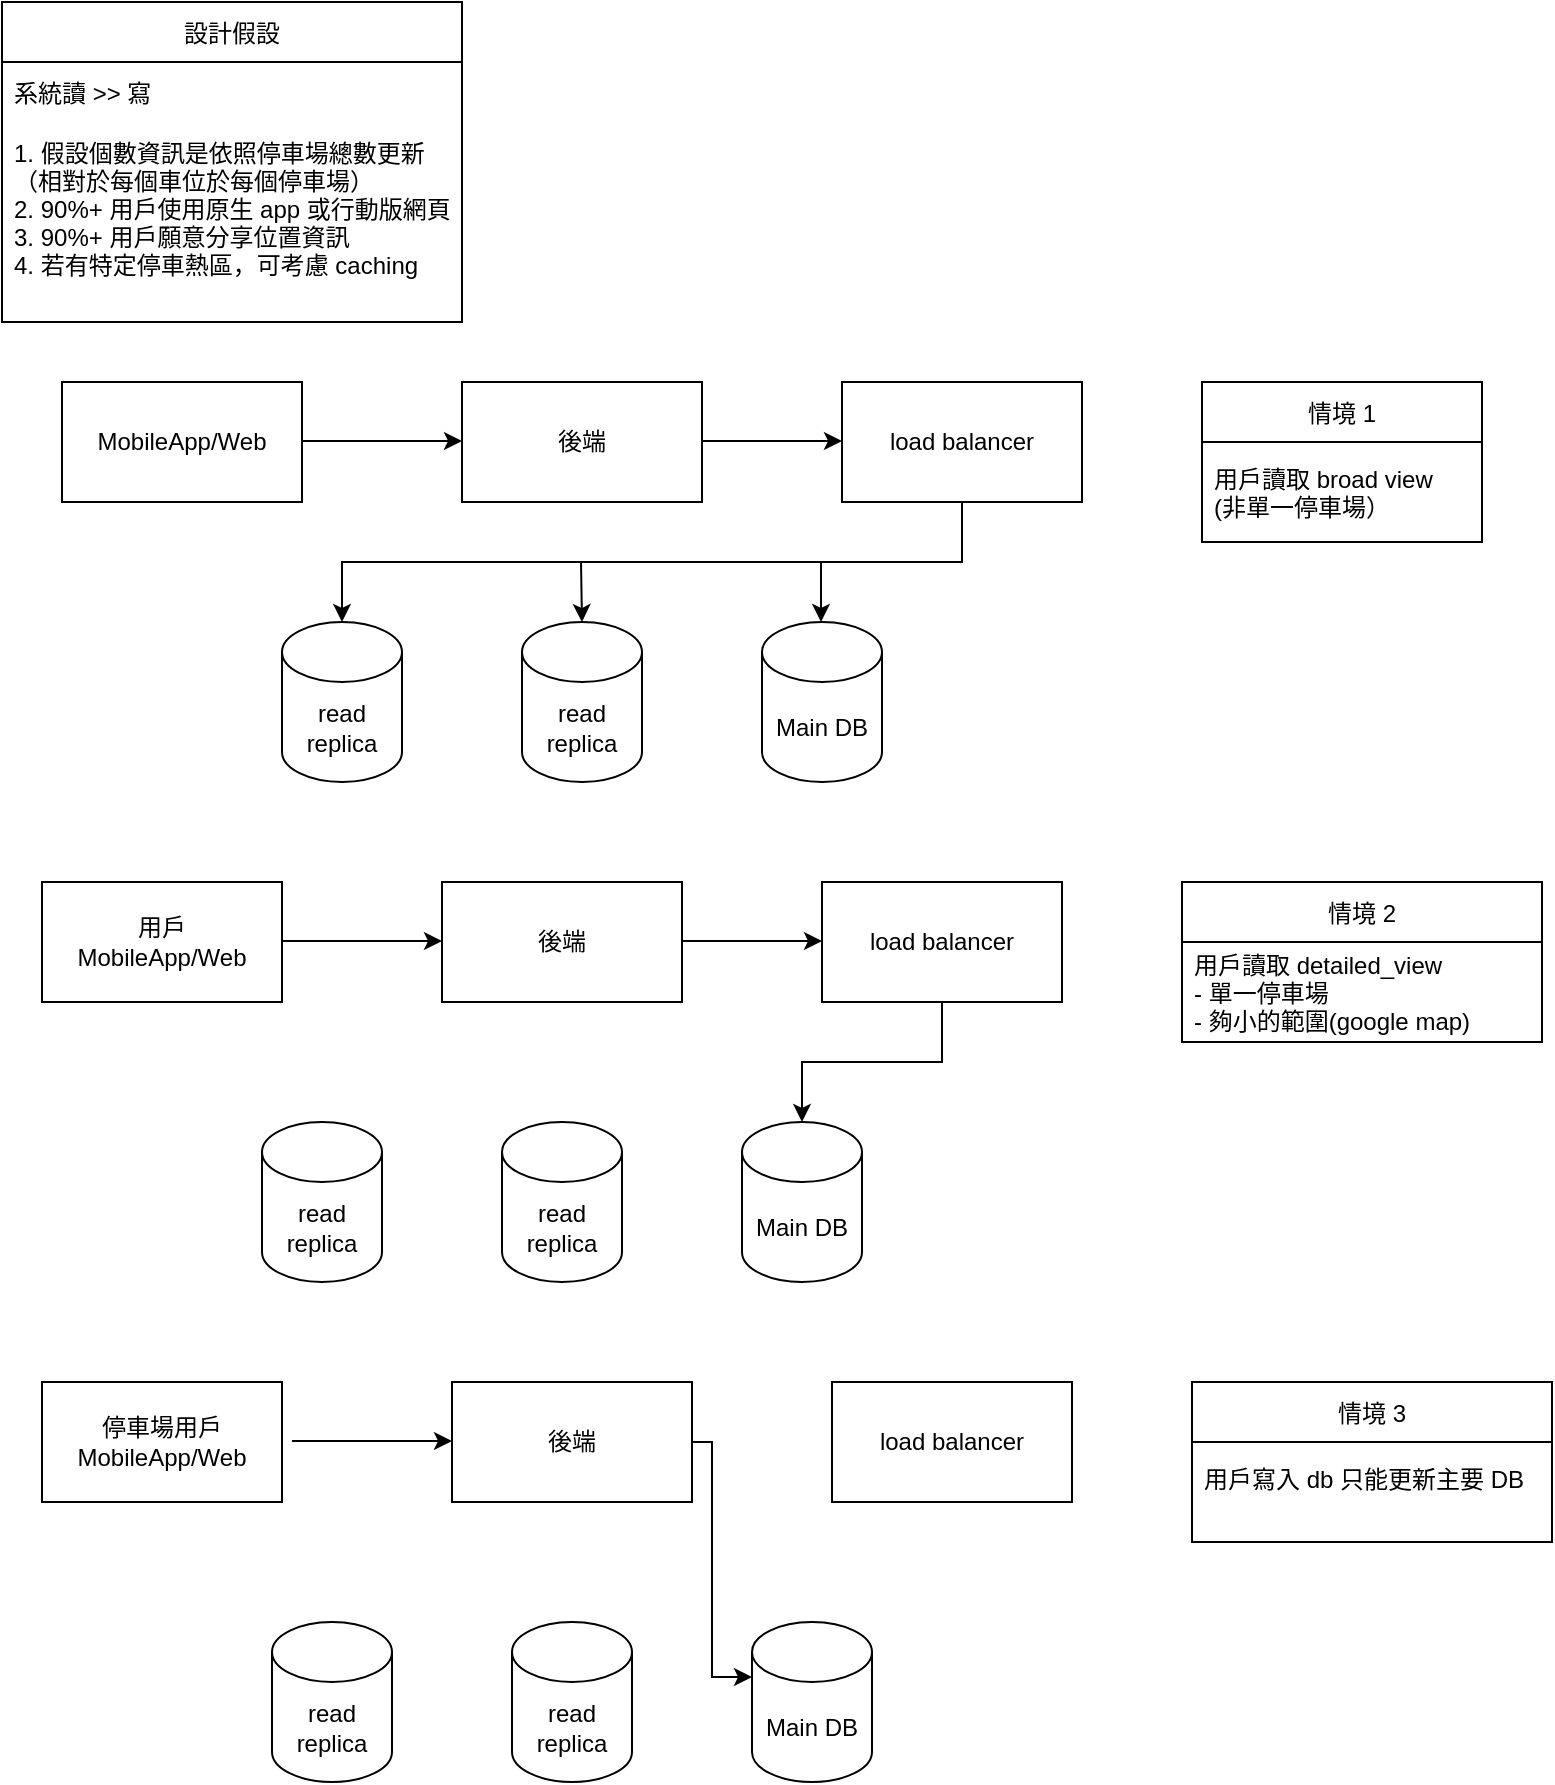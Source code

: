 <mxfile version="17.1.2" type="device"><diagram id="BgdcoRsh3qcNL4_bcRvN" name="Page-1"><mxGraphModel dx="906" dy="408" grid="1" gridSize="10" guides="1" tooltips="1" connect="1" arrows="1" fold="1" page="1" pageScale="1" pageWidth="850" pageHeight="1100" background="#FFFFFF" math="0" shadow="0"><root><mxCell id="0"/><mxCell id="1" parent="0"/><mxCell id="Qg5CqrgEq3Y1woPMtLSj-1" value="設計假設" style="swimlane;fontStyle=0;childLayout=stackLayout;horizontal=1;startSize=30;horizontalStack=0;resizeParent=1;resizeParentMax=0;resizeLast=0;collapsible=1;marginBottom=0;" vertex="1" parent="1"><mxGeometry x="50" y="50" width="230" height="160" as="geometry"/></mxCell><mxCell id="Qg5CqrgEq3Y1woPMtLSj-2" value="系統讀 &gt;&gt; 寫" style="text;strokeColor=none;fillColor=none;align=left;verticalAlign=middle;spacingLeft=4;spacingRight=4;overflow=hidden;points=[[0,0.5],[1,0.5]];portConstraint=eastwest;rotatable=0;" vertex="1" parent="Qg5CqrgEq3Y1woPMtLSj-1"><mxGeometry y="30" width="230" height="30" as="geometry"/></mxCell><mxCell id="Qg5CqrgEq3Y1woPMtLSj-4" value="1. 假設個數資訊是依照停車場總數更新&#10;（相對於每個車位於每個停車場）&#10;2. 90%+ 用戶使用原生 app 或行動版網頁&#10;3. 90%+ 用戶願意分享位置資訊&#10;4. 若有特定停車熱區，可考慮 caching&#10;" style="text;strokeColor=none;fillColor=none;align=left;verticalAlign=middle;spacingLeft=4;spacingRight=4;overflow=hidden;points=[[0,0.5],[1,0.5]];portConstraint=eastwest;rotatable=0;fontSize=12;" vertex="1" parent="Qg5CqrgEq3Y1woPMtLSj-1"><mxGeometry y="60" width="230" height="100" as="geometry"/></mxCell><mxCell id="Qg5CqrgEq3Y1woPMtLSj-5" value="MobileApp/Web" style="rounded=0;whiteSpace=wrap;html=1;fontSize=12;" vertex="1" parent="1"><mxGeometry x="80" y="240" width="120" height="60" as="geometry"/></mxCell><mxCell id="Qg5CqrgEq3Y1woPMtLSj-6" value="後端" style="rounded=0;whiteSpace=wrap;html=1;fontSize=12;" vertex="1" parent="1"><mxGeometry x="280" y="240" width="120" height="60" as="geometry"/></mxCell><mxCell id="Qg5CqrgEq3Y1woPMtLSj-7" value="" style="endArrow=classic;html=1;rounded=0;fontSize=12;" edge="1" parent="1"><mxGeometry width="50" height="50" relative="1" as="geometry"><mxPoint x="200" y="269.5" as="sourcePoint"/><mxPoint x="280" y="269.5" as="targetPoint"/></mxGeometry></mxCell><mxCell id="Qg5CqrgEq3Y1woPMtLSj-8" value="" style="endArrow=classic;html=1;rounded=0;fontSize=12;" edge="1" parent="1"><mxGeometry width="50" height="50" relative="1" as="geometry"><mxPoint x="400" y="269.5" as="sourcePoint"/><mxPoint x="470" y="269.5" as="targetPoint"/></mxGeometry></mxCell><mxCell id="Qg5CqrgEq3Y1woPMtLSj-14" style="edgeStyle=orthogonalEdgeStyle;rounded=0;orthogonalLoop=1;jettySize=auto;html=1;exitX=0.5;exitY=1;exitDx=0;exitDy=0;entryX=0.5;entryY=0;entryDx=0;entryDy=0;entryPerimeter=0;fontSize=12;" edge="1" parent="1" source="Qg5CqrgEq3Y1woPMtLSj-10" target="Qg5CqrgEq3Y1woPMtLSj-11"><mxGeometry relative="1" as="geometry"/></mxCell><mxCell id="Qg5CqrgEq3Y1woPMtLSj-10" value="load balancer" style="rounded=0;whiteSpace=wrap;html=1;fontSize=12;" vertex="1" parent="1"><mxGeometry x="470" y="240" width="120" height="60" as="geometry"/></mxCell><mxCell id="Qg5CqrgEq3Y1woPMtLSj-11" value="read replica" style="shape=cylinder3;whiteSpace=wrap;html=1;boundedLbl=1;backgroundOutline=1;size=15;fontSize=12;" vertex="1" parent="1"><mxGeometry x="190" y="360" width="60" height="80" as="geometry"/></mxCell><mxCell id="Qg5CqrgEq3Y1woPMtLSj-12" value="read replica" style="shape=cylinder3;whiteSpace=wrap;html=1;boundedLbl=1;backgroundOutline=1;size=15;fontSize=12;" vertex="1" parent="1"><mxGeometry x="310" y="360" width="60" height="80" as="geometry"/></mxCell><mxCell id="Qg5CqrgEq3Y1woPMtLSj-13" value="Main DB" style="shape=cylinder3;whiteSpace=wrap;html=1;boundedLbl=1;backgroundOutline=1;size=15;fontSize=12;" vertex="1" parent="1"><mxGeometry x="430" y="360" width="60" height="80" as="geometry"/></mxCell><mxCell id="Qg5CqrgEq3Y1woPMtLSj-15" value="" style="endArrow=classic;html=1;rounded=0;fontSize=12;" edge="1" parent="1"><mxGeometry width="50" height="50" relative="1" as="geometry"><mxPoint x="339.5" y="330" as="sourcePoint"/><mxPoint x="340" y="360" as="targetPoint"/></mxGeometry></mxCell><mxCell id="Qg5CqrgEq3Y1woPMtLSj-17" value="" style="endArrow=classic;html=1;rounded=0;fontSize=12;" edge="1" parent="1"><mxGeometry width="50" height="50" relative="1" as="geometry"><mxPoint x="459.5" y="330" as="sourcePoint"/><mxPoint x="459.5" y="360" as="targetPoint"/></mxGeometry></mxCell><mxCell id="Qg5CqrgEq3Y1woPMtLSj-18" value="情境 1" style="swimlane;fontStyle=0;childLayout=stackLayout;horizontal=1;startSize=30;horizontalStack=0;resizeParent=1;resizeParentMax=0;resizeLast=0;collapsible=1;marginBottom=0;fontSize=12;" vertex="1" parent="1"><mxGeometry x="650" y="240" width="140" height="80" as="geometry"/></mxCell><mxCell id="Qg5CqrgEq3Y1woPMtLSj-19" value="用戶讀取 broad view&#10;(非單一停車場）" style="text;strokeColor=none;fillColor=none;align=left;verticalAlign=middle;spacingLeft=4;spacingRight=4;overflow=hidden;points=[[0,0.5],[1,0.5]];portConstraint=eastwest;rotatable=0;fontSize=12;" vertex="1" parent="Qg5CqrgEq3Y1woPMtLSj-18"><mxGeometry y="30" width="140" height="50" as="geometry"/></mxCell><mxCell id="Qg5CqrgEq3Y1woPMtLSj-22" value="情境 2" style="swimlane;fontStyle=0;childLayout=stackLayout;horizontal=1;startSize=30;horizontalStack=0;resizeParent=1;resizeParentMax=0;resizeLast=0;collapsible=1;marginBottom=0;fontSize=12;" vertex="1" parent="1"><mxGeometry x="640" y="490" width="180" height="80" as="geometry"/></mxCell><mxCell id="Qg5CqrgEq3Y1woPMtLSj-23" value="用戶讀取 detailed_view&#10;- 單一停車場&#10;- 夠小的範圍(google map)" style="text;strokeColor=none;fillColor=none;align=left;verticalAlign=middle;spacingLeft=4;spacingRight=4;overflow=hidden;points=[[0,0.5],[1,0.5]];portConstraint=eastwest;rotatable=0;fontSize=12;" vertex="1" parent="Qg5CqrgEq3Y1woPMtLSj-22"><mxGeometry y="30" width="180" height="50" as="geometry"/></mxCell><mxCell id="Qg5CqrgEq3Y1woPMtLSj-24" value="用戶&lt;br&gt;MobileApp/Web" style="rounded=0;whiteSpace=wrap;html=1;fontSize=12;" vertex="1" parent="1"><mxGeometry x="70" y="490" width="120" height="60" as="geometry"/></mxCell><mxCell id="Qg5CqrgEq3Y1woPMtLSj-25" value="後端" style="rounded=0;whiteSpace=wrap;html=1;fontSize=12;" vertex="1" parent="1"><mxGeometry x="270" y="490" width="120" height="60" as="geometry"/></mxCell><mxCell id="Qg5CqrgEq3Y1woPMtLSj-26" value="" style="endArrow=classic;html=1;rounded=0;fontSize=12;" edge="1" parent="1"><mxGeometry width="50" height="50" relative="1" as="geometry"><mxPoint x="190" y="519.5" as="sourcePoint"/><mxPoint x="270" y="519.5" as="targetPoint"/></mxGeometry></mxCell><mxCell id="Qg5CqrgEq3Y1woPMtLSj-27" value="" style="endArrow=classic;html=1;rounded=0;fontSize=12;" edge="1" parent="1"><mxGeometry width="50" height="50" relative="1" as="geometry"><mxPoint x="390" y="519.5" as="sourcePoint"/><mxPoint x="460" y="519.5" as="targetPoint"/></mxGeometry></mxCell><mxCell id="Qg5CqrgEq3Y1woPMtLSj-36" style="edgeStyle=orthogonalEdgeStyle;rounded=0;orthogonalLoop=1;jettySize=auto;html=1;exitX=0.5;exitY=1;exitDx=0;exitDy=0;entryX=0.5;entryY=0;entryDx=0;entryDy=0;entryPerimeter=0;fontSize=12;" edge="1" parent="1" source="Qg5CqrgEq3Y1woPMtLSj-29" target="Qg5CqrgEq3Y1woPMtLSj-32"><mxGeometry relative="1" as="geometry"/></mxCell><mxCell id="Qg5CqrgEq3Y1woPMtLSj-29" value="load balancer" style="rounded=0;whiteSpace=wrap;html=1;fontSize=12;" vertex="1" parent="1"><mxGeometry x="460" y="490" width="120" height="60" as="geometry"/></mxCell><mxCell id="Qg5CqrgEq3Y1woPMtLSj-30" value="read replica" style="shape=cylinder3;whiteSpace=wrap;html=1;boundedLbl=1;backgroundOutline=1;size=15;fontSize=12;" vertex="1" parent="1"><mxGeometry x="180" y="610" width="60" height="80" as="geometry"/></mxCell><mxCell id="Qg5CqrgEq3Y1woPMtLSj-31" value="read replica" style="shape=cylinder3;whiteSpace=wrap;html=1;boundedLbl=1;backgroundOutline=1;size=15;fontSize=12;" vertex="1" parent="1"><mxGeometry x="300" y="610" width="60" height="80" as="geometry"/></mxCell><mxCell id="Qg5CqrgEq3Y1woPMtLSj-32" value="Main DB" style="shape=cylinder3;whiteSpace=wrap;html=1;boundedLbl=1;backgroundOutline=1;size=15;fontSize=12;" vertex="1" parent="1"><mxGeometry x="420" y="610" width="60" height="80" as="geometry"/></mxCell><mxCell id="Qg5CqrgEq3Y1woPMtLSj-38" value="情境 3" style="swimlane;fontStyle=0;childLayout=stackLayout;horizontal=1;startSize=30;horizontalStack=0;resizeParent=1;resizeParentMax=0;resizeLast=0;collapsible=1;marginBottom=0;fontSize=12;" vertex="1" parent="1"><mxGeometry x="645" y="740" width="180" height="80" as="geometry"/></mxCell><mxCell id="Qg5CqrgEq3Y1woPMtLSj-39" value="用戶寫入 db 只能更新主要 DB&#10; " style="text;strokeColor=none;fillColor=none;align=left;verticalAlign=middle;spacingLeft=4;spacingRight=4;overflow=hidden;points=[[0,0.5],[1,0.5]];portConstraint=eastwest;rotatable=0;fontSize=12;" vertex="1" parent="Qg5CqrgEq3Y1woPMtLSj-38"><mxGeometry y="30" width="180" height="50" as="geometry"/></mxCell><mxCell id="Qg5CqrgEq3Y1woPMtLSj-40" value="停車場用戶&lt;br&gt;MobileApp/Web" style="rounded=0;whiteSpace=wrap;html=1;fontSize=12;" vertex="1" parent="1"><mxGeometry x="70" y="740" width="120" height="60" as="geometry"/></mxCell><mxCell id="Qg5CqrgEq3Y1woPMtLSj-49" style="edgeStyle=orthogonalEdgeStyle;rounded=0;orthogonalLoop=1;jettySize=auto;html=1;exitX=1;exitY=0.5;exitDx=0;exitDy=0;entryX=0;entryY=0;entryDx=0;entryDy=27.5;entryPerimeter=0;fontSize=12;" edge="1" parent="1" source="Qg5CqrgEq3Y1woPMtLSj-41" target="Qg5CqrgEq3Y1woPMtLSj-48"><mxGeometry relative="1" as="geometry"><Array as="points"><mxPoint x="405" y="770"/><mxPoint x="405" y="888"/></Array></mxGeometry></mxCell><mxCell id="Qg5CqrgEq3Y1woPMtLSj-41" value="後端" style="rounded=0;whiteSpace=wrap;html=1;fontSize=12;" vertex="1" parent="1"><mxGeometry x="275" y="740" width="120" height="60" as="geometry"/></mxCell><mxCell id="Qg5CqrgEq3Y1woPMtLSj-42" value="" style="endArrow=classic;html=1;rounded=0;fontSize=12;" edge="1" parent="1"><mxGeometry width="50" height="50" relative="1" as="geometry"><mxPoint x="195" y="769.5" as="sourcePoint"/><mxPoint x="275" y="769.5" as="targetPoint"/></mxGeometry></mxCell><mxCell id="Qg5CqrgEq3Y1woPMtLSj-45" value="load balancer" style="rounded=0;whiteSpace=wrap;html=1;fontSize=12;" vertex="1" parent="1"><mxGeometry x="465" y="740" width="120" height="60" as="geometry"/></mxCell><mxCell id="Qg5CqrgEq3Y1woPMtLSj-46" value="read replica" style="shape=cylinder3;whiteSpace=wrap;html=1;boundedLbl=1;backgroundOutline=1;size=15;fontSize=12;" vertex="1" parent="1"><mxGeometry x="185" y="860" width="60" height="80" as="geometry"/></mxCell><mxCell id="Qg5CqrgEq3Y1woPMtLSj-47" value="read replica" style="shape=cylinder3;whiteSpace=wrap;html=1;boundedLbl=1;backgroundOutline=1;size=15;fontSize=12;" vertex="1" parent="1"><mxGeometry x="305" y="860" width="60" height="80" as="geometry"/></mxCell><mxCell id="Qg5CqrgEq3Y1woPMtLSj-48" value="Main DB" style="shape=cylinder3;whiteSpace=wrap;html=1;boundedLbl=1;backgroundOutline=1;size=15;fontSize=12;" vertex="1" parent="1"><mxGeometry x="425" y="860" width="60" height="80" as="geometry"/></mxCell></root></mxGraphModel></diagram></mxfile>